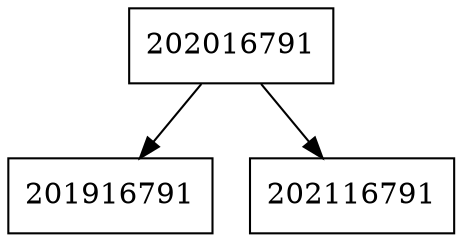 digraph G{
node[shape="box"]
Nodo0[label="202016791"];
Nodo1[label="201916791"];
Nodo0->Nodo1;
Nodo2[label="202116791"];
Nodo0->Nodo2;
}